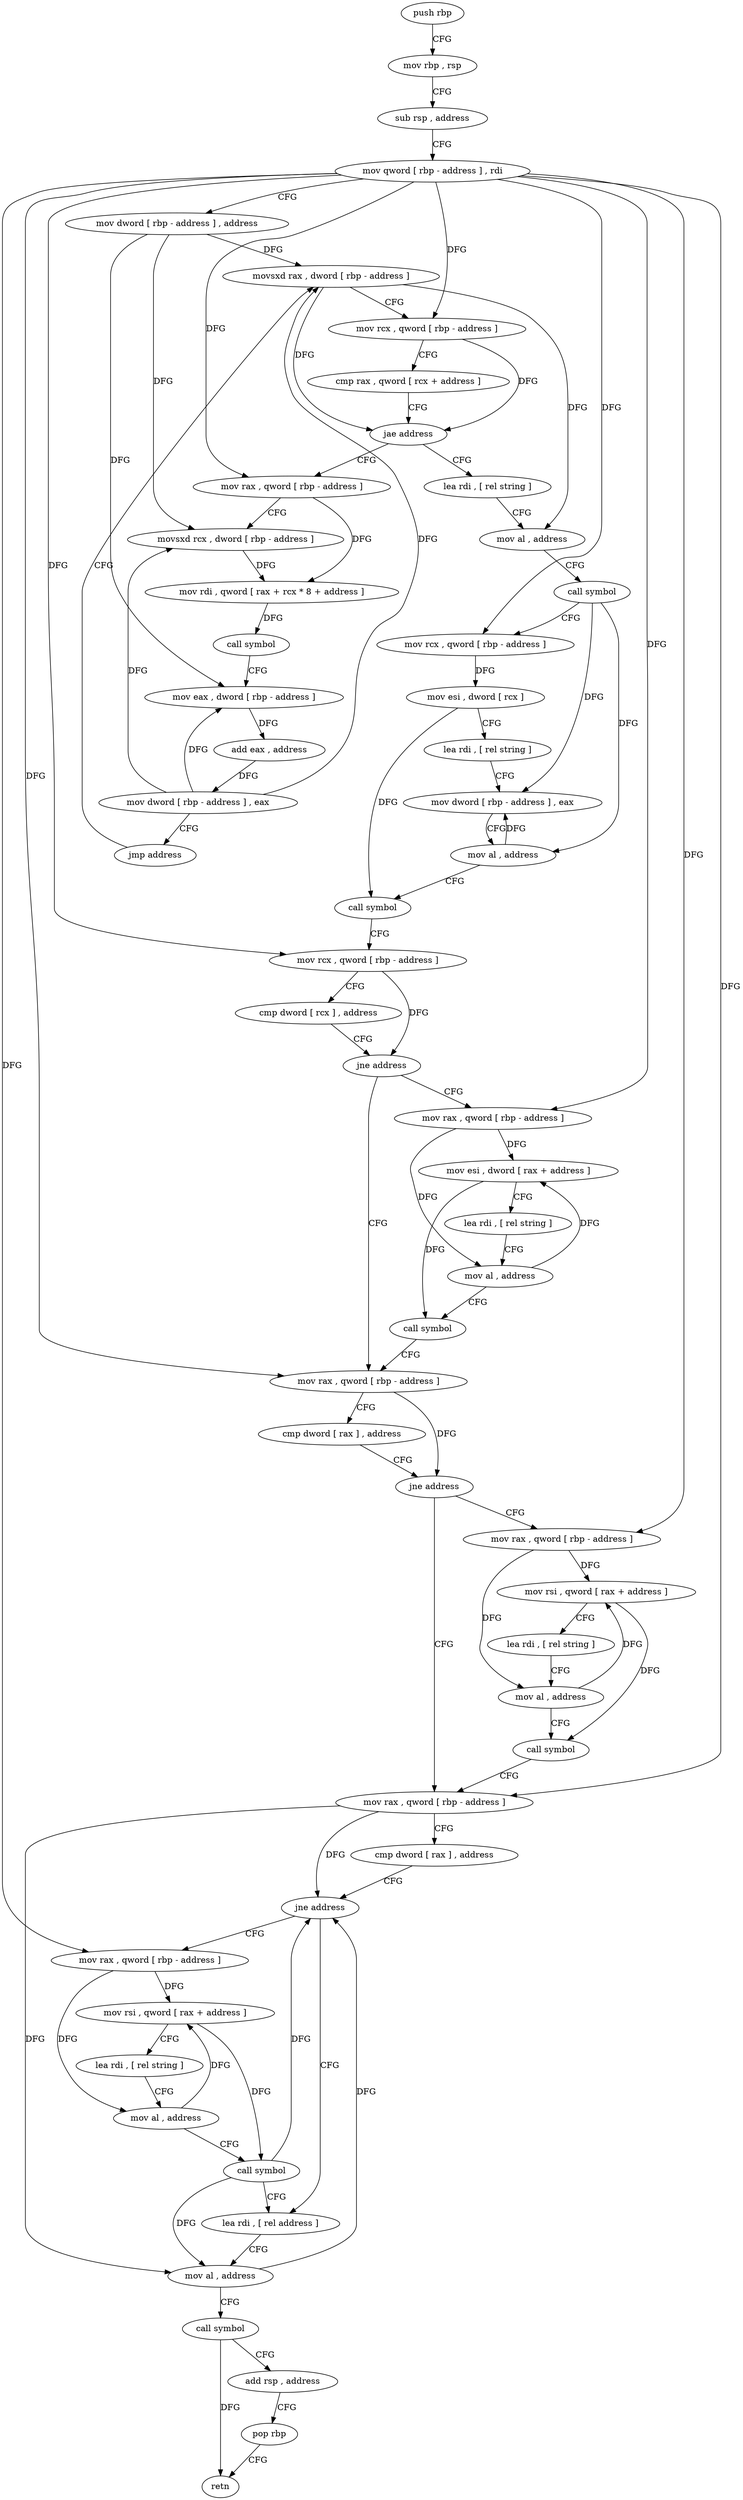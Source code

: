 digraph "func" {
"138912" [label = "push rbp" ]
"138913" [label = "mov rbp , rsp" ]
"138916" [label = "sub rsp , address" ]
"138920" [label = "mov qword [ rbp - address ] , rdi" ]
"138924" [label = "mov dword [ rbp - address ] , address" ]
"138931" [label = "movsxd rax , dword [ rbp - address ]" ]
"138981" [label = "lea rdi , [ rel string ]" ]
"138988" [label = "mov al , address" ]
"138990" [label = "call symbol" ]
"138995" [label = "mov rcx , qword [ rbp - address ]" ]
"138999" [label = "mov esi , dword [ rcx ]" ]
"139001" [label = "lea rdi , [ rel string ]" ]
"139008" [label = "mov dword [ rbp - address ] , eax" ]
"139011" [label = "mov al , address" ]
"139013" [label = "call symbol" ]
"139018" [label = "mov rcx , qword [ rbp - address ]" ]
"139022" [label = "cmp dword [ rcx ] , address" ]
"139025" [label = "jne address" ]
"139052" [label = "mov rax , qword [ rbp - address ]" ]
"139031" [label = "mov rax , qword [ rbp - address ]" ]
"138949" [label = "mov rax , qword [ rbp - address ]" ]
"138953" [label = "movsxd rcx , dword [ rbp - address ]" ]
"138957" [label = "mov rdi , qword [ rax + rcx * 8 + address ]" ]
"138962" [label = "call symbol" ]
"138967" [label = "mov eax , dword [ rbp - address ]" ]
"138970" [label = "add eax , address" ]
"138973" [label = "mov dword [ rbp - address ] , eax" ]
"138976" [label = "jmp address" ]
"139056" [label = "cmp dword [ rax ] , address" ]
"139059" [label = "jne address" ]
"139087" [label = "mov rax , qword [ rbp - address ]" ]
"139065" [label = "mov rax , qword [ rbp - address ]" ]
"139035" [label = "mov esi , dword [ rax + address ]" ]
"139038" [label = "lea rdi , [ rel string ]" ]
"139045" [label = "mov al , address" ]
"139047" [label = "call symbol" ]
"138935" [label = "mov rcx , qword [ rbp - address ]" ]
"138939" [label = "cmp rax , qword [ rcx + address ]" ]
"138943" [label = "jae address" ]
"139091" [label = "cmp dword [ rax ] , address" ]
"139094" [label = "jne address" ]
"139122" [label = "lea rdi , [ rel address ]" ]
"139100" [label = "mov rax , qword [ rbp - address ]" ]
"139069" [label = "mov rsi , qword [ rax + address ]" ]
"139073" [label = "lea rdi , [ rel string ]" ]
"139080" [label = "mov al , address" ]
"139082" [label = "call symbol" ]
"139129" [label = "mov al , address" ]
"139131" [label = "call symbol" ]
"139136" [label = "add rsp , address" ]
"139140" [label = "pop rbp" ]
"139141" [label = "retn" ]
"139104" [label = "mov rsi , qword [ rax + address ]" ]
"139108" [label = "lea rdi , [ rel string ]" ]
"139115" [label = "mov al , address" ]
"139117" [label = "call symbol" ]
"138912" -> "138913" [ label = "CFG" ]
"138913" -> "138916" [ label = "CFG" ]
"138916" -> "138920" [ label = "CFG" ]
"138920" -> "138924" [ label = "CFG" ]
"138920" -> "138935" [ label = "DFG" ]
"138920" -> "138995" [ label = "DFG" ]
"138920" -> "139018" [ label = "DFG" ]
"138920" -> "138949" [ label = "DFG" ]
"138920" -> "139052" [ label = "DFG" ]
"138920" -> "139031" [ label = "DFG" ]
"138920" -> "139087" [ label = "DFG" ]
"138920" -> "139065" [ label = "DFG" ]
"138920" -> "139100" [ label = "DFG" ]
"138924" -> "138931" [ label = "DFG" ]
"138924" -> "138953" [ label = "DFG" ]
"138924" -> "138967" [ label = "DFG" ]
"138931" -> "138935" [ label = "CFG" ]
"138931" -> "138943" [ label = "DFG" ]
"138931" -> "138988" [ label = "DFG" ]
"138981" -> "138988" [ label = "CFG" ]
"138988" -> "138990" [ label = "CFG" ]
"138990" -> "138995" [ label = "CFG" ]
"138990" -> "139008" [ label = "DFG" ]
"138990" -> "139011" [ label = "DFG" ]
"138995" -> "138999" [ label = "DFG" ]
"138999" -> "139001" [ label = "CFG" ]
"138999" -> "139013" [ label = "DFG" ]
"139001" -> "139008" [ label = "CFG" ]
"139008" -> "139011" [ label = "CFG" ]
"139011" -> "139013" [ label = "CFG" ]
"139011" -> "139008" [ label = "DFG" ]
"139013" -> "139018" [ label = "CFG" ]
"139018" -> "139022" [ label = "CFG" ]
"139018" -> "139025" [ label = "DFG" ]
"139022" -> "139025" [ label = "CFG" ]
"139025" -> "139052" [ label = "CFG" ]
"139025" -> "139031" [ label = "CFG" ]
"139052" -> "139056" [ label = "CFG" ]
"139052" -> "139059" [ label = "DFG" ]
"139031" -> "139035" [ label = "DFG" ]
"139031" -> "139045" [ label = "DFG" ]
"138949" -> "138953" [ label = "CFG" ]
"138949" -> "138957" [ label = "DFG" ]
"138953" -> "138957" [ label = "DFG" ]
"138957" -> "138962" [ label = "DFG" ]
"138962" -> "138967" [ label = "CFG" ]
"138967" -> "138970" [ label = "DFG" ]
"138970" -> "138973" [ label = "DFG" ]
"138973" -> "138976" [ label = "CFG" ]
"138973" -> "138931" [ label = "DFG" ]
"138973" -> "138953" [ label = "DFG" ]
"138973" -> "138967" [ label = "DFG" ]
"138976" -> "138931" [ label = "CFG" ]
"139056" -> "139059" [ label = "CFG" ]
"139059" -> "139087" [ label = "CFG" ]
"139059" -> "139065" [ label = "CFG" ]
"139087" -> "139091" [ label = "CFG" ]
"139087" -> "139094" [ label = "DFG" ]
"139087" -> "139129" [ label = "DFG" ]
"139065" -> "139069" [ label = "DFG" ]
"139065" -> "139080" [ label = "DFG" ]
"139035" -> "139038" [ label = "CFG" ]
"139035" -> "139047" [ label = "DFG" ]
"139038" -> "139045" [ label = "CFG" ]
"139045" -> "139047" [ label = "CFG" ]
"139045" -> "139035" [ label = "DFG" ]
"139047" -> "139052" [ label = "CFG" ]
"138935" -> "138939" [ label = "CFG" ]
"138935" -> "138943" [ label = "DFG" ]
"138939" -> "138943" [ label = "CFG" ]
"138943" -> "138981" [ label = "CFG" ]
"138943" -> "138949" [ label = "CFG" ]
"139091" -> "139094" [ label = "CFG" ]
"139094" -> "139122" [ label = "CFG" ]
"139094" -> "139100" [ label = "CFG" ]
"139122" -> "139129" [ label = "CFG" ]
"139100" -> "139104" [ label = "DFG" ]
"139100" -> "139115" [ label = "DFG" ]
"139069" -> "139073" [ label = "CFG" ]
"139069" -> "139082" [ label = "DFG" ]
"139073" -> "139080" [ label = "CFG" ]
"139080" -> "139082" [ label = "CFG" ]
"139080" -> "139069" [ label = "DFG" ]
"139082" -> "139087" [ label = "CFG" ]
"139129" -> "139131" [ label = "CFG" ]
"139129" -> "139094" [ label = "DFG" ]
"139131" -> "139136" [ label = "CFG" ]
"139131" -> "139141" [ label = "DFG" ]
"139136" -> "139140" [ label = "CFG" ]
"139140" -> "139141" [ label = "CFG" ]
"139104" -> "139108" [ label = "CFG" ]
"139104" -> "139117" [ label = "DFG" ]
"139108" -> "139115" [ label = "CFG" ]
"139115" -> "139117" [ label = "CFG" ]
"139115" -> "139104" [ label = "DFG" ]
"139117" -> "139122" [ label = "CFG" ]
"139117" -> "139094" [ label = "DFG" ]
"139117" -> "139129" [ label = "DFG" ]
}
